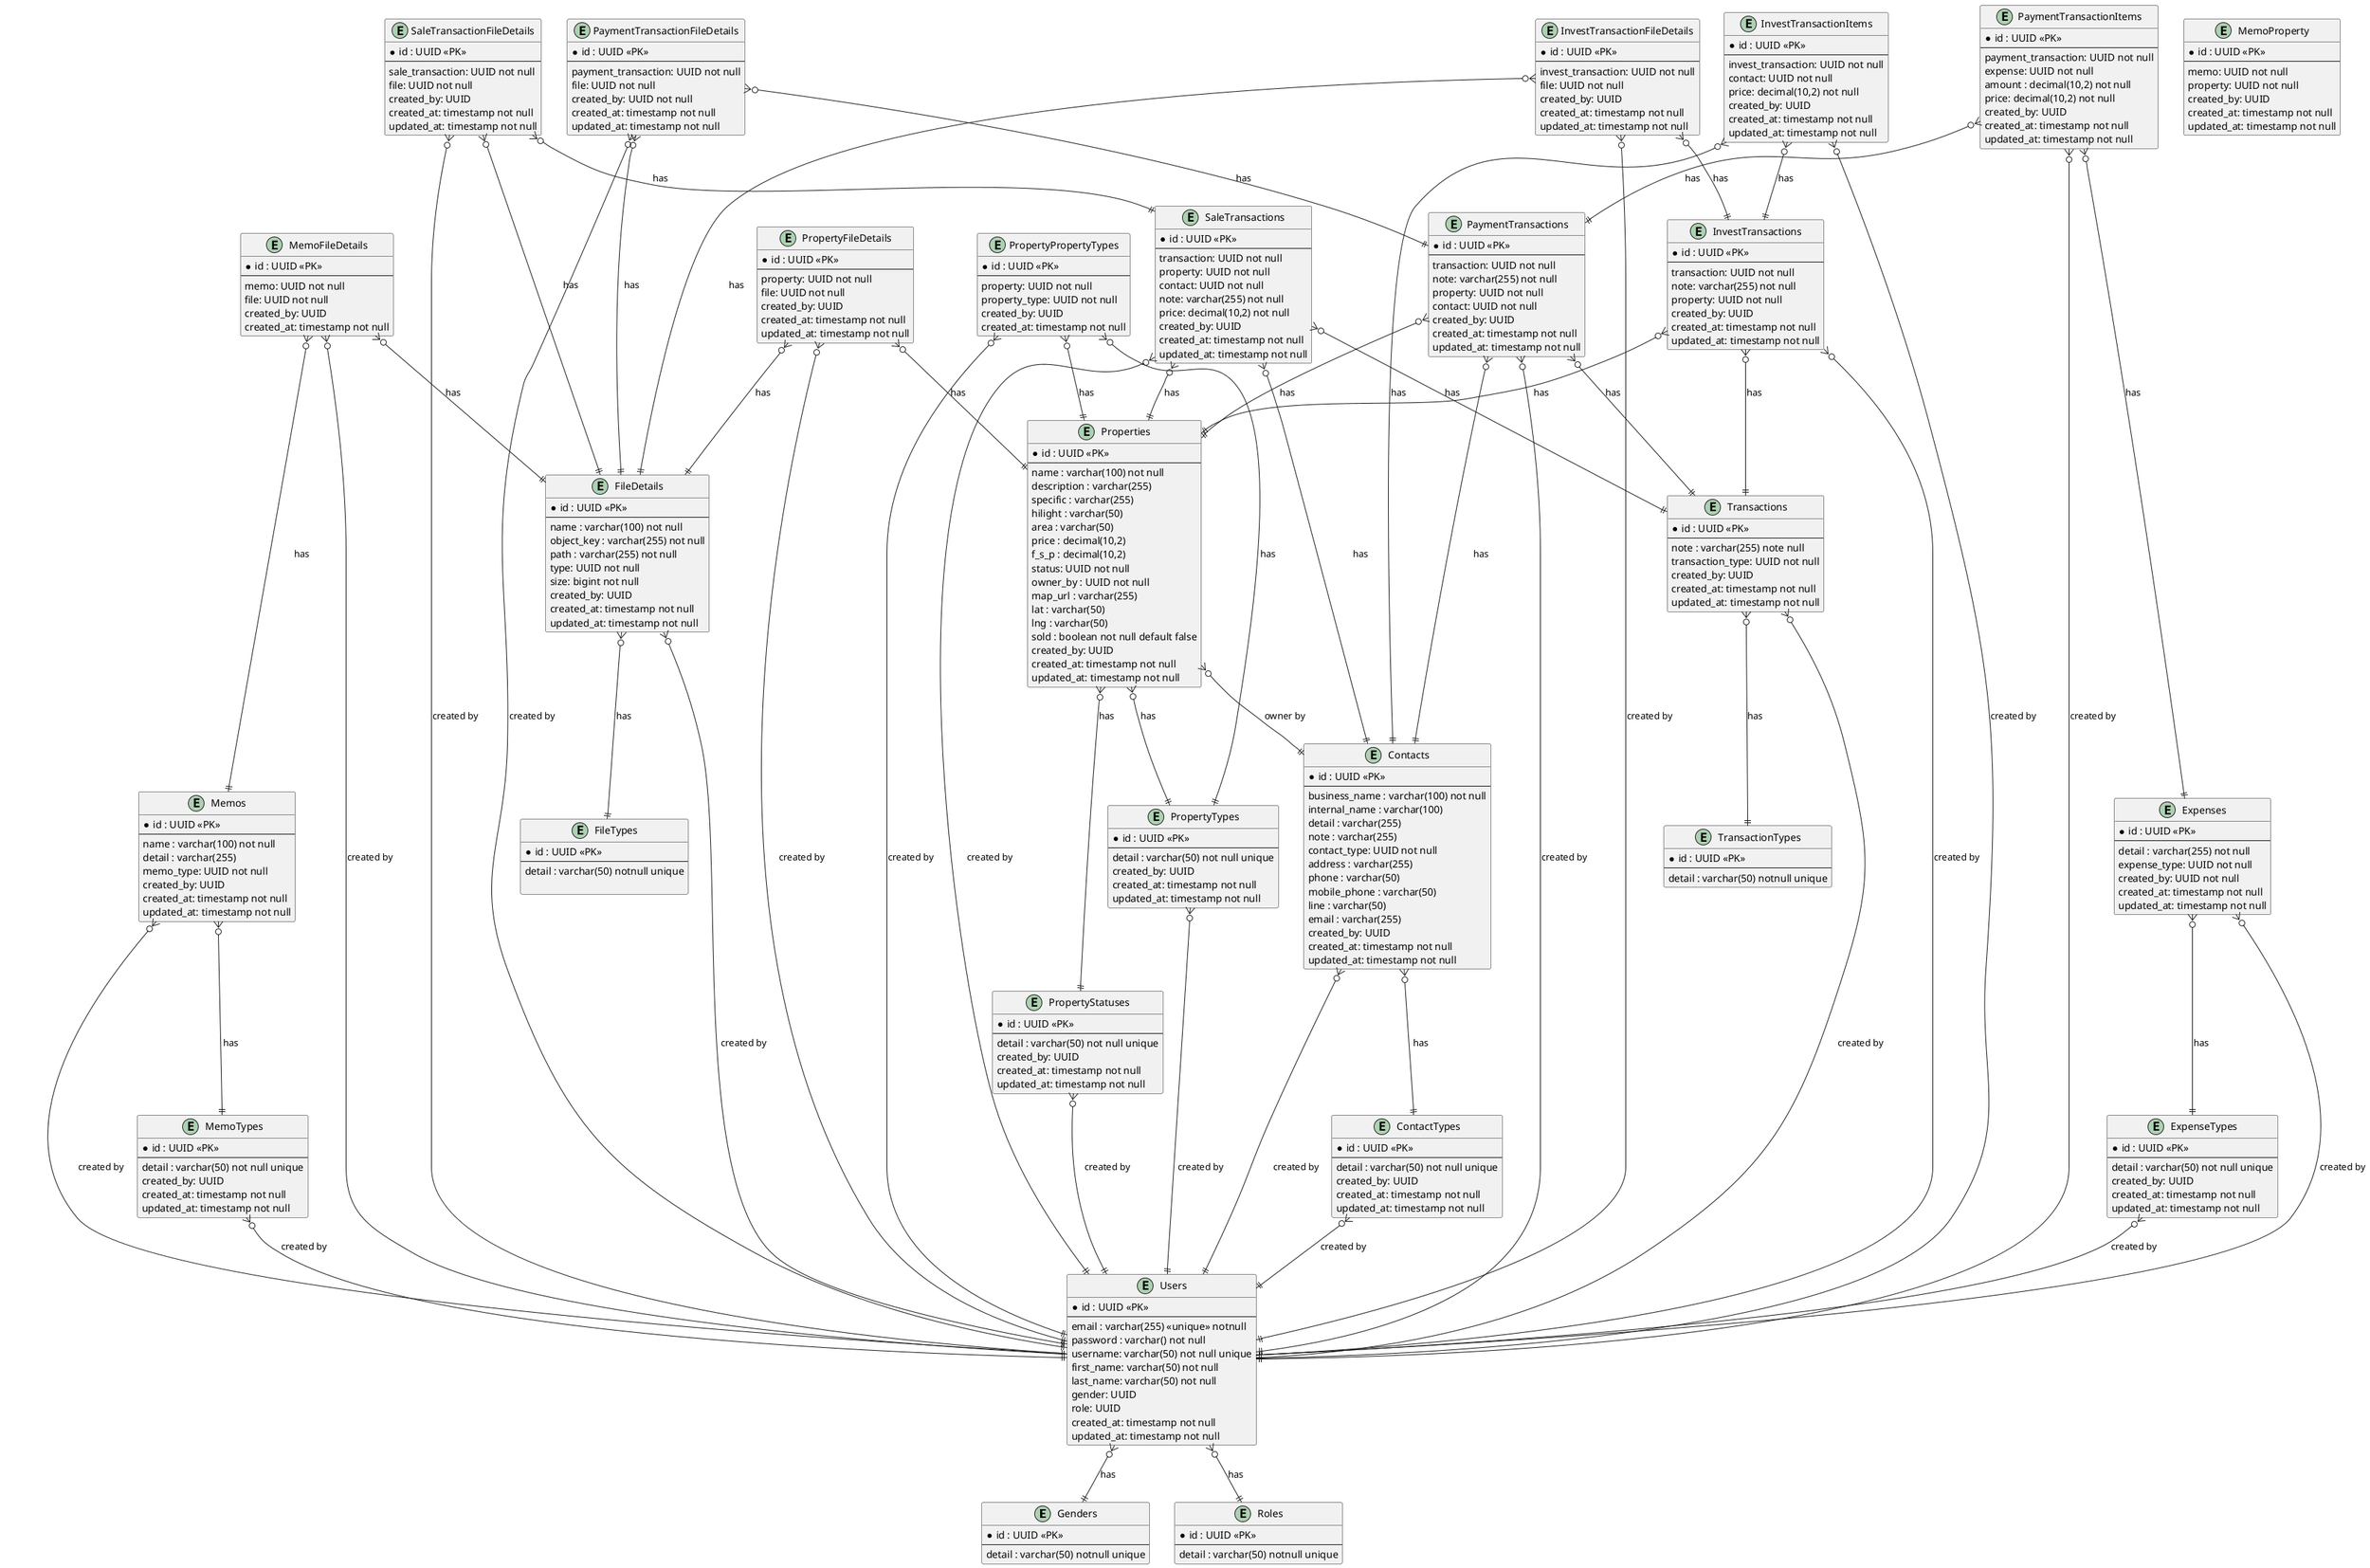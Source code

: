 @startuml "sea-salt"


' Init Entities
entity "Genders" as genders{
    *id : UUID <<PK>>
    --
    detail : varchar(50) notnull unique
}

entity "Roles" as roles {
    *id : UUID <<PK>>
    --
    detail : varchar(50) notnull unique
}

entity "TransactionTypes" as transactionTypes {
    *id : UUID <<PK>>
    --
    detail : varchar(50) notnull unique
}

entity "FileTypes" as fileTypes {
    *id : UUID <<PK>>
    --
    detail : varchar(50) notnull unique
    ' default: image, pdf, other
    
}

' index
' unique constraint

' Entity Definitions




' -- Users Entity
entity "Users" as users {
  *id : UUID <<PK>>
  --
  email : varchar(255) <<unique>> notnull
  password : varchar() not null
  username: varchar(50) not null unique
  first_name: varchar(50) not null
  last_name: varchar(50) not null
  gender: UUID
  role: UUID
  created_at: timestamp not null
  updated_at: timestamp not null
}
' users relationship
users }o--|| genders : has
users }o--|| roles : has



' -- contact entity section

'-- contact type
entity "ContactTypes" as contactTypes {
    *id : UUID <<PK>>
    --
    detail : varchar(50) not null unique
    created_by: UUID
    created_at: timestamp not null
    updated_at: timestamp not null
    ' unique constraint (detail, created_by)
    ' index (created_by)
}
contactTypes }o--|| users : created by

'-- contact
entity "Contacts" as contacts {
    *id : UUID <<PK>>
    --
    business_name : varchar(100) not null
    internal_name : varchar(100) 
    detail : varchar(255) 
    note : varchar(255) 
    contact_type: UUID not null
    address : varchar(255) 
    phone : varchar(50) 
    mobile_phone : varchar(50) 
    line : varchar(50) 
    email : varchar(255) 
    created_by: UUID
    created_at: timestamp not null
    updated_at: timestamp not null 
    ' unique constraint (business_name, created_by)
    ' index (created_by)
    ' index (contact_type)
}
contacts }o--|| contactTypes : has
contacts }o--|| users : created by

' -- File Entity
entity "FileDetails" as filesDetails {
    *id : UUID <<PK>>
    --
    name : varchar(100) not null
    object_key : varchar(255) not null
    path : varchar(255) not null
    type: UUID not null
    size: bigint not null
    created_by: UUID
    created_at: timestamp not null
    updated_at: timestamp not null
    ' unique constraint (name, created_by)
    ' index (created_by)
}
filesDetails }o--|| fileTypes : has
filesDetails }o--|| users : created by


' -- property entity section

entity "PropertyStatuses" as propertyStatuses{
    *id : UUID <<PK>>
    --
    detail : varchar(50) not null unique
    created_by: UUID
    created_at: timestamp not null
    updated_at: timestamp not null
    ' unique constraint (detail, created_by)
    ' index (created_by)
}
propertyStatuses }o--|| users : created by

' -- property type
entity "PropertyTypes" as propertyTypes {
  *id : UUID <<PK>>
  --
  detail : varchar(50) not null unique
  created_by: UUID
  created_at: timestamp not null
  updated_at: timestamp not null
  ' unique constraint (detail, created_by)
  ' index (created_by)
}
propertyTypes }o--|| users : created by

' -- property
entity "Properties" as properties {
    *id : UUID <<PK>>
    --
    name : varchar(100) not null
    description : varchar(255)
    specific : varchar(255)
    hilight : varchar(50)
    area : varchar(50)
    price : decimal(10,2)
    f_s_p : decimal(10,2)
    status: UUID not null
    owner_by : UUID not null
    map_url : varchar(255)
    lat : varchar(50)
    lng : varchar(50)
    sold : boolean not null default false
    created_by: UUID
    created_at: timestamp not null
    updated_at: timestamp not null
    ' unique constraint (name, created_by)
    ' index (created_by)
    ' index (status)
    ' index (owner_by)
}
properties }o--|| propertyStatuses : has
properties }o--|| propertyTypes : has
properties }o--|| contacts : owner by

' property relation table
entity "PropertyPropertyTypes" as propertyPropertyTypes {
    *id : UUID <<PK>>
    --
    property: UUID not null
    property_type: UUID not null
    created_by: UUID
    created_at: timestamp not null
    ' unique constraint (property, property_type, created_by)
    ' index (created_by)
}
propertyPropertyTypes }o--|| properties : has
propertyPropertyTypes }o--|| propertyTypes : has
propertyPropertyTypes }o--|| users : created by

entity "PropertyFileDetails" as propertyFileDetails {
    *id : UUID <<PK>>
    --
    property: UUID not null
    file: UUID not null
    created_by: UUID
    created_at: timestamp not null
    updated_at: timestamp not null
    ' unique constraint (property, file, created_by)
    ' index (created_by)
}
propertyFileDetails }o--|| properties : has
propertyFileDetails }o--|| filesDetails : has
propertyFileDetails }o--|| users : created by


' -- expense section
entity "ExpenseTypes" as expenseTypes {
    *id : UUID <<PK>>
    --
    detail : varchar(50) not null unique
    created_by: UUID
    created_at: timestamp not null
    updated_at: timestamp not null
    ' unique constraint (detail, created_by)
    ' index (created_by)
    ' ondelete RESTRICT
    ' onupdate CASCADE
}
expenseTypes }o--|| users : created by

entity "Expenses" as expenses {
    *id : UUID <<PK>>
    --
    detail : varchar(255) not null
    expense_type: UUID not null
    created_by: UUID not null
    created_at: timestamp not null
    updated_at: timestamp not null
    ' unique constraint (name, created_by, expense_type)
    ' index (created_by)
    ' index (expense_type)
}
expenses }o--|| expenseTypes : has
expenses }o--|| users : created by

' -- memo section
entity "MemoTypes" as memoTypes {
    *id : UUID <<PK>>
    --
    detail : varchar(50) not null unique
    created_by: UUID
    created_at: timestamp not null
    updated_at: timestamp not null
    ' unique constraint (detail, created_by)
    ' index (created_by)
}
memoTypes }o--|| users : created by

entity "Memos" as memos {
    *id : UUID <<PK>>
    --
    name : varchar(100) not null
    detail : varchar(255)
    memo_type: UUID not null
    created_by: UUID
    created_at: timestamp not null
    updated_at: timestamp not null
    ' unique constraint (name, created_by)
    ' index (created_by)
    ' index (memo_type)
}
memos }o--|| memoTypes : has
memos }o--|| users : created by

' -- memo file relation
entity "MemoFileDetails" as memoFileDetails {
    *id : UUID <<PK>>
    --
    memo: UUID not null
    file: UUID not null
    created_by: UUID
    created_at: timestamp not null
    ' unique constraint (memo, file, created_by)
    ' index (created_by)
}
memoFileDetails }o--|| memos : has
memoFileDetails }o--|| filesDetails : has
memoFileDetails }o--|| users : created by

' -- memo property
entity "MemoProperty" as memoProperty {
    *id : UUID <<PK>>
    --
    memo: UUID not null
    property: UUID not null
    created_by: UUID
    created_at: timestamp not null
    updated_at: timestamp not null
    ' unique constraint (memo, property, created_by)
    ' index (created_by)
}


' -- transaction section
entity "Transactions" as transactions {
    *id : UUID <<PK>>
    --
    note : varchar(255) note null
    transaction_type: UUID not null
    created_by: UUID
    created_at: timestamp not null
    updated_at: timestamp not null
    ' index (created_by)
}
transactions }o--|| transactionTypes : has
transactions }o--|| users : created by

' -- sale transaction section
entity "SaleTransactions" as saleTransactions {
    *id : UUID <<PK>>
    --
    transaction: UUID not null
    property: UUID not null
    contact: UUID not null
    note: varchar(255) not null
    price: decimal(10,2) not null
    created_by: UUID
    created_at: timestamp not null
    updated_at: timestamp not null
    ' unique constraint (property, transaction, created_by)
    ' index (created_by)
}
saleTransactions }o--|| transactions : has
saleTransactions }o--|| properties : has
saleTransactions }o--|| contacts : has
saleTransactions }o--|| users : created by

entity "SaleTransactionFileDetails" as saleTransactionFileDetails {
    *id : UUID <<PK>>
    --
    sale_transaction: UUID not null
    file: UUID not null
    created_by: UUID
    created_at: timestamp not null
    updated_at: timestamp not null
    ' unique constraint (sale_transaction, file, created_by)
    ' index (created_by)
}
saleTransactionFileDetails }o--|| saleTransactions : has
saleTransactionFileDetails }o--|| filesDetails : has
saleTransactionFileDetails }o--|| users : created by


' -- invest transaaction section
entity "InvestTransactions" as investTransactions {
    *id : UUID <<PK>>
    --
    transaction: UUID not null
    note: varchar(255) not null
    property: UUID not null
    created_by: UUID
    created_at: timestamp not null
    updated_at: timestamp not null
    ' index (created_by)
}
investTransactions }o--|| transactions : has
investTransactions }o--|| users : created by
investTransactions }o--|| properties : has

entity "InvestTransactionItems" as investTransactionItems {
    *id : UUID <<PK>>
    --
    invest_transaction: UUID not null
    contact: UUID not null
    price: decimal(10,2) not null
    created_by: UUID
    created_at: timestamp not null
    updated_at: timestamp not null
    ' index (invest_transaction)
    ' index (created_by)
}
investTransactionItems }o--|| investTransactions : has
investTransactionItems }o--|| contacts : has
investTransactionItems }o--|| users : created by

' -- invest transaction file relation
entity "InvestTransactionFileDetails" as investTransactionFileDetails {
    *id : UUID <<PK>>
    --
    invest_transaction: UUID not null
    file: UUID not null
    created_by: UUID
    created_at: timestamp not null
    updated_at: timestamp not null
    ' unique constraint (invest_transaction, file, created_by)
    ' index (created_by)
}
investTransactionFileDetails }o--|| investTransactions : has
investTransactionFileDetails }o--|| filesDetails : has
investTransactionFileDetails }o--|| users : created by


' -- payment section
entity "PaymentTransactions" as paymentTransactions {
    *id : UUID <<PK>>
    --
    transaction: UUID not null
    note: varchar(255) not null
    property: UUID not null
    contact: UUID not null
    created_by: UUID
    created_at: timestamp not null
    updated_at: timestamp not null
    ' index (created_by)
}
paymentTransactions }o--|| transactions : has
paymentTransactions }o--|| properties : has
paymentTransactions }o--|| contacts : has
paymentTransactions }o--|| users : created by


entity "PaymentTransactionItems" as paymentTransactionItems {
    *id : UUID <<PK>>
    --
    payment_transaction: UUID not null
    expense: UUID not null
    amount : decimal(10,2) not null
    price: decimal(10,2) not null
    created_by: UUID
    created_at: timestamp not null
    updated_at: timestamp not null
    ' index (payment_transaction)
    ' index (created_by)
}
paymentTransactionItems }o--|| paymentTransactions : has
paymentTransactionItems }o--|| expenses : has
paymentTransactionItems }o--|| users : created by

entity "PaymentTransactionFileDetails" as paymentTransactionFileDetails {
    *id : UUID <<PK>>
    --
    payment_transaction: UUID not null
    file: UUID not null
    created_by: UUID not null
    created_at: timestamp not null
    updated_at: timestamp not null
    ' index (created_by)
}
paymentTransactionFileDetails }o--|| paymentTransactions : has
paymentTransactionFileDetails }o--|| filesDetails : has
paymentTransactionFileDetails }o--|| users : created by


@enduml
